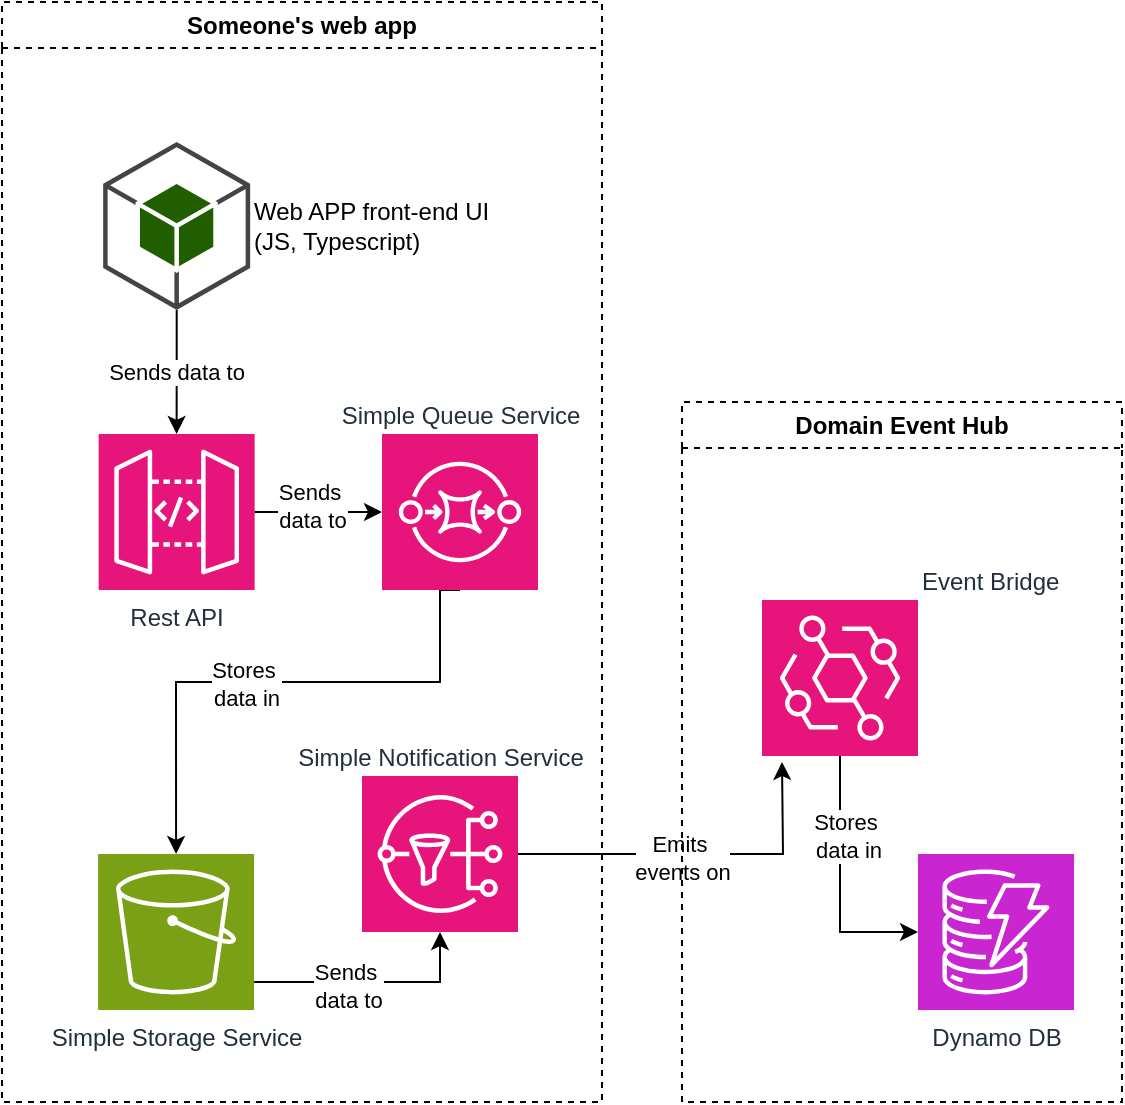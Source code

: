 <mxfile version="24.8.0">
  <diagram name="Page-1" id="yH37s_dbEKElnpGZkM8X">
    <mxGraphModel dx="785" dy="590" grid="1" gridSize="10" guides="1" tooltips="1" connect="1" arrows="1" fold="1" page="1" pageScale="1" pageWidth="827" pageHeight="1169" background="none" math="0" shadow="0">
      <root>
        <mxCell id="0" />
        <mxCell id="1" parent="0" />
        <mxCell id="AOmEQFrza_Vivdpul7TQ-47" style="edgeStyle=orthogonalEdgeStyle;rounded=0;orthogonalLoop=1;jettySize=auto;html=1;" parent="1" source="AOmEQFrza_Vivdpul7TQ-39" edge="1">
          <mxGeometry relative="1" as="geometry">
            <mxPoint x="410" y="500" as="targetPoint" />
          </mxGeometry>
        </mxCell>
        <mxCell id="AOmEQFrza_Vivdpul7TQ-61" value="&lt;div&gt;Emits&amp;nbsp;&lt;/div&gt;&lt;div&gt;events on&lt;/div&gt;" style="edgeLabel;html=1;align=center;verticalAlign=middle;resizable=0;points=[];" parent="AOmEQFrza_Vivdpul7TQ-47" vertex="1" connectable="0">
          <mxGeometry x="-0.08" y="-2" relative="1" as="geometry">
            <mxPoint as="offset" />
          </mxGeometry>
        </mxCell>
        <mxCell id="AOmEQFrza_Vivdpul7TQ-46" style="edgeStyle=orthogonalEdgeStyle;rounded=0;orthogonalLoop=1;jettySize=auto;html=1;entryX=0.5;entryY=1;entryDx=0;entryDy=0;entryPerimeter=0;" parent="1" source="AOmEQFrza_Vivdpul7TQ-63" target="AOmEQFrza_Vivdpul7TQ-39" edge="1">
          <mxGeometry relative="1" as="geometry">
            <Array as="points">
              <mxPoint x="239" y="610" />
            </Array>
          </mxGeometry>
        </mxCell>
        <mxCell id="AOmEQFrza_Vivdpul7TQ-62" value="Sends&amp;nbsp;&lt;div&gt;data to&lt;/div&gt;" style="edgeLabel;html=1;align=center;verticalAlign=middle;resizable=0;points=[];" parent="AOmEQFrza_Vivdpul7TQ-46" vertex="1" connectable="0">
          <mxGeometry x="-0.211" y="-2" relative="1" as="geometry">
            <mxPoint as="offset" />
          </mxGeometry>
        </mxCell>
        <mxCell id="AOmEQFrza_Vivdpul7TQ-45" style="edgeStyle=orthogonalEdgeStyle;rounded=0;orthogonalLoop=1;jettySize=auto;html=1;exitX=0.5;exitY=1;exitDx=0;exitDy=0;exitPerimeter=0;entryX=0.5;entryY=0;entryDx=0;entryDy=0;entryPerimeter=0;" parent="1" source="AOmEQFrza_Vivdpul7TQ-59" target="AOmEQFrza_Vivdpul7TQ-63" edge="1">
          <mxGeometry relative="1" as="geometry">
            <mxPoint x="-90" y="740" as="sourcePoint" />
            <mxPoint x="107" y="550" as="targetPoint" />
            <Array as="points">
              <mxPoint x="239" y="460" />
              <mxPoint x="107" y="460" />
            </Array>
          </mxGeometry>
        </mxCell>
        <mxCell id="AOmEQFrza_Vivdpul7TQ-58" value="Stores&amp;nbsp;&lt;div&gt;data in&lt;/div&gt;" style="edgeLabel;html=1;align=center;verticalAlign=middle;resizable=0;points=[];" parent="AOmEQFrza_Vivdpul7TQ-45" vertex="1" connectable="0">
          <mxGeometry x="0.119" y="1" relative="1" as="geometry">
            <mxPoint as="offset" />
          </mxGeometry>
        </mxCell>
        <mxCell id="AOmEQFrza_Vivdpul7TQ-63" value="Simple Storage Service" style="sketch=0;points=[[0,0,0],[0.25,0,0],[0.5,0,0],[0.75,0,0],[1,0,0],[0,1,0],[0.25,1,0],[0.5,1,0],[0.75,1,0],[1,1,0],[0,0.25,0],[0,0.5,0],[0,0.75,0],[1,0.25,0],[1,0.5,0],[1,0.75,0]];outlineConnect=0;fontColor=#232F3E;fillColor=#7AA116;strokeColor=#ffffff;dashed=0;verticalLabelPosition=bottom;verticalAlign=top;align=center;html=1;fontSize=12;fontStyle=0;aspect=fixed;shape=mxgraph.aws4.resourceIcon;resIcon=mxgraph.aws4.s3;" parent="1" vertex="1">
          <mxGeometry x="68.04" y="546" width="78" height="78" as="geometry" />
        </mxCell>
        <mxCell id="AOmEQFrza_Vivdpul7TQ-64" value="Someone&#39;s web app" style="swimlane;whiteSpace=wrap;html=1;dashed=1;" parent="1" vertex="1">
          <mxGeometry x="20" y="120" width="300" height="550" as="geometry" />
        </mxCell>
        <mxCell id="AOmEQFrza_Vivdpul7TQ-42" value="Web APP front-end UI&amp;nbsp;&lt;div&gt;(JS, Typescript)&lt;/div&gt;" style="outlineConnect=0;dashed=0;verticalLabelPosition=middle;verticalAlign=middle;align=left;html=1;shape=mxgraph.aws3.android;fillColor=#205E00;gradientColor=none;labelPosition=right;" parent="AOmEQFrza_Vivdpul7TQ-64" vertex="1">
          <mxGeometry x="50.58" y="70" width="73.5" height="84" as="geometry" />
        </mxCell>
        <mxCell id="AOmEQFrza_Vivdpul7TQ-39" value="Simple Notification Service" style="sketch=0;points=[[0,0,0],[0.25,0,0],[0.5,0,0],[0.75,0,0],[1,0,0],[0,1,0],[0.25,1,0],[0.5,1,0],[0.75,1,0],[1,1,0],[0,0.25,0],[0,0.5,0],[0,0.75,0],[1,0.25,0],[1,0.5,0],[1,0.75,0]];outlineConnect=0;fontColor=#232F3E;fillColor=#E7157B;strokeColor=#ffffff;dashed=0;verticalLabelPosition=top;verticalAlign=bottom;align=center;html=1;fontSize=12;fontStyle=0;aspect=fixed;shape=mxgraph.aws4.resourceIcon;resIcon=mxgraph.aws4.sns;labelPosition=center;" parent="AOmEQFrza_Vivdpul7TQ-64" vertex="1">
          <mxGeometry x="180" y="387" width="78" height="78" as="geometry" />
        </mxCell>
        <mxCell id="AOmEQFrza_Vivdpul7TQ-70" value="Rest API" style="sketch=0;points=[[0,0,0],[0.25,0,0],[0.5,0,0],[0.75,0,0],[1,0,0],[0,1,0],[0.25,1,0],[0.5,1,0],[0.75,1,0],[1,1,0],[0,0.25,0],[0,0.5,0],[0,0.75,0],[1,0.25,0],[1,0.5,0],[1,0.75,0]];outlineConnect=0;fontColor=#232F3E;fillColor=#E7157B;strokeColor=#ffffff;dashed=0;verticalLabelPosition=bottom;verticalAlign=top;align=center;html=1;fontSize=12;fontStyle=0;aspect=fixed;shape=mxgraph.aws4.resourceIcon;resIcon=mxgraph.aws4.api_gateway;" parent="AOmEQFrza_Vivdpul7TQ-64" vertex="1">
          <mxGeometry x="48.33" y="216" width="78" height="78" as="geometry" />
        </mxCell>
        <mxCell id="AOmEQFrza_Vivdpul7TQ-44" value="Sends data to" style="edgeStyle=orthogonalEdgeStyle;rounded=0;orthogonalLoop=1;jettySize=auto;html=1;" parent="AOmEQFrza_Vivdpul7TQ-64" source="AOmEQFrza_Vivdpul7TQ-42" target="AOmEQFrza_Vivdpul7TQ-70" edge="1">
          <mxGeometry relative="1" as="geometry">
            <mxPoint x="87.04" y="220" as="targetPoint" />
          </mxGeometry>
        </mxCell>
        <mxCell id="AOmEQFrza_Vivdpul7TQ-59" value="Simple Queue Service" style="sketch=0;points=[[0,0,0],[0.25,0,0],[0.5,0,0],[0.75,0,0],[1,0,0],[0,1,0],[0.25,1,0],[0.5,1,0],[0.75,1,0],[1,1,0],[0,0.25,0],[0,0.5,0],[0,0.75,0],[1,0.25,0],[1,0.5,0],[1,0.75,0]];outlineConnect=0;fontColor=#232F3E;fillColor=#E7157B;strokeColor=#ffffff;dashed=0;verticalLabelPosition=top;verticalAlign=bottom;align=center;html=1;fontSize=12;fontStyle=0;aspect=fixed;shape=mxgraph.aws4.resourceIcon;resIcon=mxgraph.aws4.sqs;labelPosition=center;" parent="AOmEQFrza_Vivdpul7TQ-64" vertex="1">
          <mxGeometry x="190" y="216" width="78" height="78" as="geometry" />
        </mxCell>
        <mxCell id="AOmEQFrza_Vivdpul7TQ-60" style="edgeStyle=orthogonalEdgeStyle;rounded=0;orthogonalLoop=1;jettySize=auto;html=1;" parent="AOmEQFrza_Vivdpul7TQ-64" source="AOmEQFrza_Vivdpul7TQ-70" target="AOmEQFrza_Vivdpul7TQ-59" edge="1">
          <mxGeometry relative="1" as="geometry">
            <mxPoint x="140" y="180" as="sourcePoint" />
            <Array as="points" />
          </mxGeometry>
        </mxCell>
        <mxCell id="AOmEQFrza_Vivdpul7TQ-71" value="Sends&amp;nbsp;&lt;div&gt;data to&lt;/div&gt;" style="edgeLabel;html=1;align=center;verticalAlign=middle;resizable=0;points=[];" parent="AOmEQFrza_Vivdpul7TQ-60" vertex="1" connectable="0">
          <mxGeometry x="-0.439" y="1" relative="1" as="geometry">
            <mxPoint x="10" y="-2" as="offset" />
          </mxGeometry>
        </mxCell>
        <mxCell id="AOmEQFrza_Vivdpul7TQ-36" value="Event Bridge" style="sketch=0;points=[[0,0,0],[0.25,0,0],[0.5,0,0],[0.75,0,0],[1,0,0],[0,1,0],[0.25,1,0],[0.5,1,0],[0.75,1,0],[1,1,0],[0,0.25,0],[0,0.5,0],[0,0.75,0],[1,0.25,0],[1,0.5,0],[1,0.75,0]];outlineConnect=0;fontColor=#232F3E;fillColor=#E7157B;strokeColor=#ffffff;dashed=0;verticalLabelPosition=top;verticalAlign=bottom;align=left;html=1;fontSize=12;fontStyle=0;aspect=fixed;shape=mxgraph.aws4.resourceIcon;resIcon=mxgraph.aws4.eventbridge;labelPosition=right;" parent="1" vertex="1">
          <mxGeometry x="400" y="419" width="78" height="78" as="geometry" />
        </mxCell>
        <mxCell id="AOmEQFrza_Vivdpul7TQ-66" value="Domain Event Hub" style="swimlane;whiteSpace=wrap;html=1;dashed=1;" parent="1" vertex="1">
          <mxGeometry x="360" y="320" width="220" height="350" as="geometry">
            <mxRectangle width="140" height="30" as="alternateBounds" />
          </mxGeometry>
        </mxCell>
        <mxCell id="AOmEQFrza_Vivdpul7TQ-43" value="Dynamo DB" style="sketch=0;points=[[0,0,0],[0.25,0,0],[0.5,0,0],[0.75,0,0],[1,0,0],[0,1,0],[0.25,1,0],[0.5,1,0],[0.75,1,0],[1,1,0],[0,0.25,0],[0,0.5,0],[0,0.75,0],[1,0.25,0],[1,0.5,0],[1,0.75,0]];outlineConnect=0;fontColor=#232F3E;fillColor=#C925D1;strokeColor=#ffffff;dashed=0;verticalLabelPosition=bottom;verticalAlign=top;align=center;html=1;fontSize=12;fontStyle=0;aspect=fixed;shape=mxgraph.aws4.resourceIcon;resIcon=mxgraph.aws4.dynamodb;" parent="AOmEQFrza_Vivdpul7TQ-66" vertex="1">
          <mxGeometry x="118" y="226" width="78" height="78" as="geometry" />
        </mxCell>
        <mxCell id="AOmEQFrza_Vivdpul7TQ-48" style="edgeStyle=orthogonalEdgeStyle;rounded=0;orthogonalLoop=1;jettySize=auto;html=1;entryX=0;entryY=0.5;entryDx=0;entryDy=0;entryPerimeter=0;" parent="1" source="AOmEQFrza_Vivdpul7TQ-36" target="AOmEQFrza_Vivdpul7TQ-43" edge="1">
          <mxGeometry relative="1" as="geometry" />
        </mxCell>
        <mxCell id="AOmEQFrza_Vivdpul7TQ-69" value="Stores&amp;nbsp;&lt;div&gt;data in&lt;/div&gt;" style="edgeLabel;html=1;align=center;verticalAlign=middle;resizable=0;points=[];" parent="AOmEQFrza_Vivdpul7TQ-48" vertex="1" connectable="0">
          <mxGeometry x="-0.381" y="4" relative="1" as="geometry">
            <mxPoint as="offset" />
          </mxGeometry>
        </mxCell>
      </root>
    </mxGraphModel>
  </diagram>
</mxfile>

